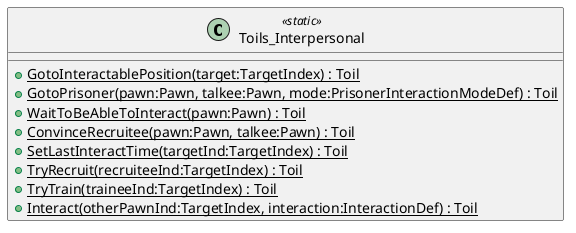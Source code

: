 @startuml
class Toils_Interpersonal <<static>> {
    + {static} GotoInteractablePosition(target:TargetIndex) : Toil
    + {static} GotoPrisoner(pawn:Pawn, talkee:Pawn, mode:PrisonerInteractionModeDef) : Toil
    + {static} WaitToBeAbleToInteract(pawn:Pawn) : Toil
    + {static} ConvinceRecruitee(pawn:Pawn, talkee:Pawn) : Toil
    + {static} SetLastInteractTime(targetInd:TargetIndex) : Toil
    + {static} TryRecruit(recruiteeInd:TargetIndex) : Toil
    + {static} TryTrain(traineeInd:TargetIndex) : Toil
    + {static} Interact(otherPawnInd:TargetIndex, interaction:InteractionDef) : Toil
}
@enduml
